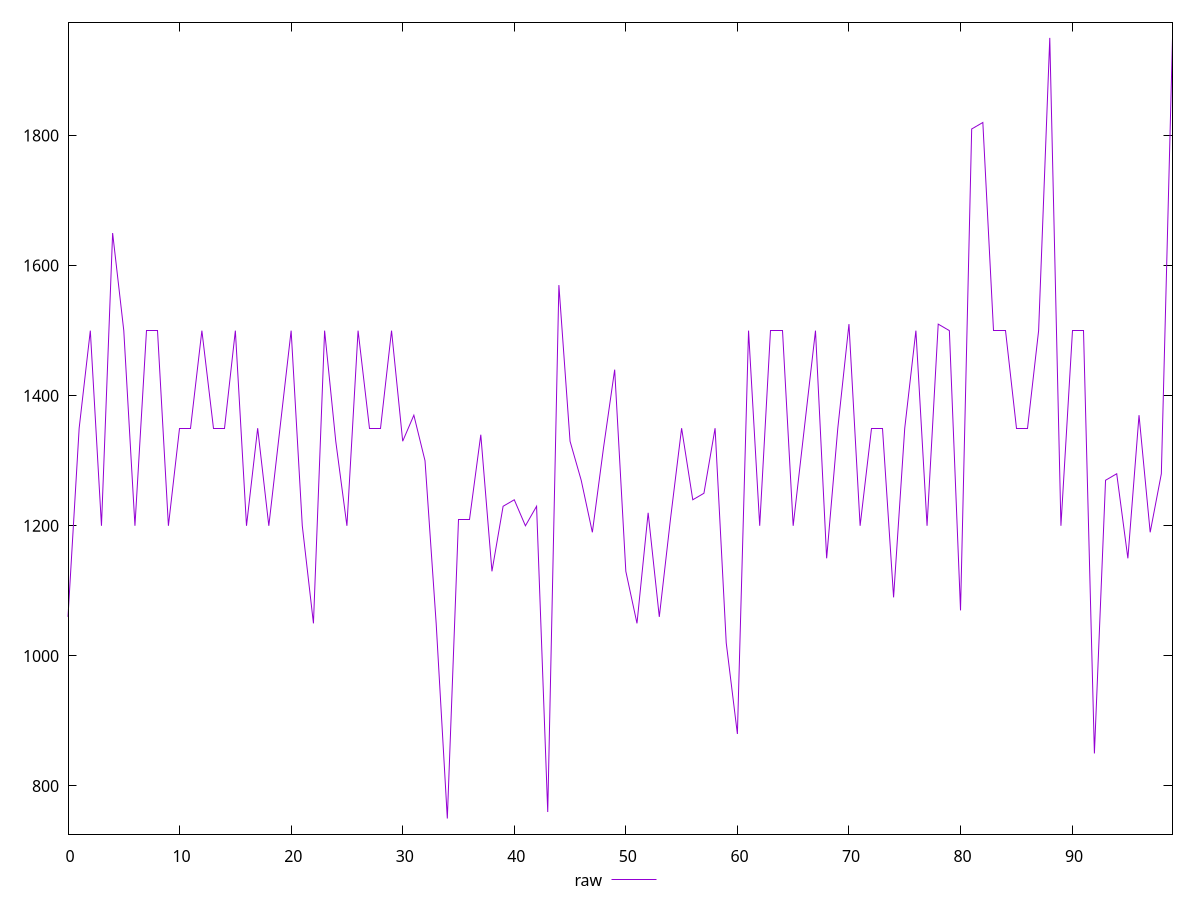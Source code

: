 reset

$raw <<EOF
0 1060
1 1350
2 1500
3 1200
4 1650
5 1500
6 1200
7 1500
8 1500
9 1200
10 1350
11 1350
12 1500
13 1350
14 1350
15 1500
16 1200
17 1350
18 1200
19 1350
20 1500
21 1200
22 1050
23 1500
24 1330
25 1200
26 1500
27 1350
28 1350
29 1500
30 1330
31 1370
32 1300
33 1050
34 750
35 1210
36 1210
37 1340
38 1130
39 1230
40 1240
41 1200
42 1230
43 760
44 1570
45 1330
46 1270
47 1190
48 1320
49 1440
50 1130
51 1050
52 1220
53 1060
54 1210
55 1350
56 1240
57 1250
58 1350
59 1020
60 880
61 1500
62 1200
63 1500
64 1500
65 1200
66 1350
67 1500
68 1150
69 1350
70 1510
71 1200
72 1350
73 1350
74 1090
75 1350
76 1500
77 1200
78 1510
79 1500
80 1070
81 1810
82 1820
83 1500
84 1500
85 1350
86 1350
87 1500
88 1950
89 1200
90 1500
91 1500
92 850
93 1270
94 1280
95 1150
96 1370
97 1190
98 1280
99 1950
EOF

set key outside below
set xrange [0:99]
set yrange [726:1974]
set trange [726:1974]
set terminal svg size 640, 500 enhanced background rgb 'white'
set output "reprap/uses-webp-images/samples/pages+cached+noexternal/raw/values.svg"

plot $raw title "raw" with line

reset
